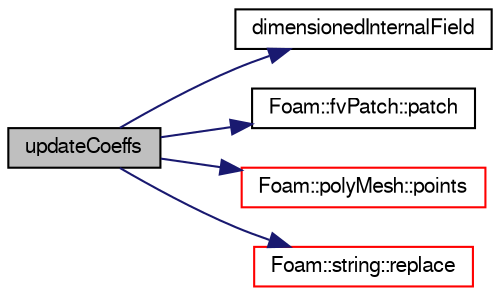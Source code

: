 digraph "updateCoeffs"
{
  bgcolor="transparent";
  edge [fontname="FreeSans",fontsize="10",labelfontname="FreeSans",labelfontsize="10"];
  node [fontname="FreeSans",fontsize="10",shape=record];
  rankdir="LR";
  Node74 [label="updateCoeffs",height=0.2,width=0.4,color="black", fillcolor="grey75", style="filled", fontcolor="black"];
  Node74 -> Node75 [color="midnightblue",fontsize="10",style="solid",fontname="FreeSans"];
  Node75 [label="dimensionedInternalField",height=0.2,width=0.4,color="black",URL="$a38438.html#a942cd19121a46cdc649099eb27c74b18"];
  Node74 -> Node76 [color="midnightblue",fontsize="10",style="solid",fontname="FreeSans"];
  Node76 [label="Foam::fvPatch::patch",height=0.2,width=0.4,color="black",URL="$a22870.html#a733fd433f94cab9899e34dcc9709333e",tooltip="Return the polyPatch. "];
  Node74 -> Node77 [color="midnightblue",fontsize="10",style="solid",fontname="FreeSans"];
  Node77 [label="Foam::polyMesh::points",height=0.2,width=0.4,color="red",URL="$a27410.html#ac44123fc1265297c41a43c3b62fdb4c2",tooltip="Return raw points. "];
  Node74 -> Node121 [color="midnightblue",fontsize="10",style="solid",fontname="FreeSans"];
  Node121 [label="Foam::string::replace",height=0.2,width=0.4,color="red",URL="$a28250.html#a7e6adc1b53baf219bd57e7c9fa7b9f4b",tooltip="Replace first occurence of sub-string oldStr with newStr. "];
}
